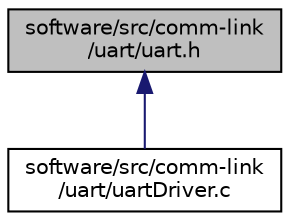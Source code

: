 digraph "software/src/comm-link/uart/uart.h"
{
 // LATEX_PDF_SIZE
  edge [fontname="Helvetica",fontsize="10",labelfontname="Helvetica",labelfontsize="10"];
  node [fontname="Helvetica",fontsize="10",shape=record];
  Node1 [label="software/src/comm-link\l/uart/uart.h",height=0.2,width=0.4,color="black", fillcolor="grey75", style="filled", fontcolor="black",tooltip="Universal Asynchronous Receiver Transmitter - driver interface."];
  Node1 -> Node2 [dir="back",color="midnightblue",fontsize="10",style="solid",fontname="Helvetica"];
  Node2 [label="software/src/comm-link\l/uart/uartDriver.c",height=0.2,width=0.4,color="black", fillcolor="white", style="filled",URL="$uartDriver_8c.html",tooltip="Universal Asynchronous Receiver Transmitter - driver source."];
}
